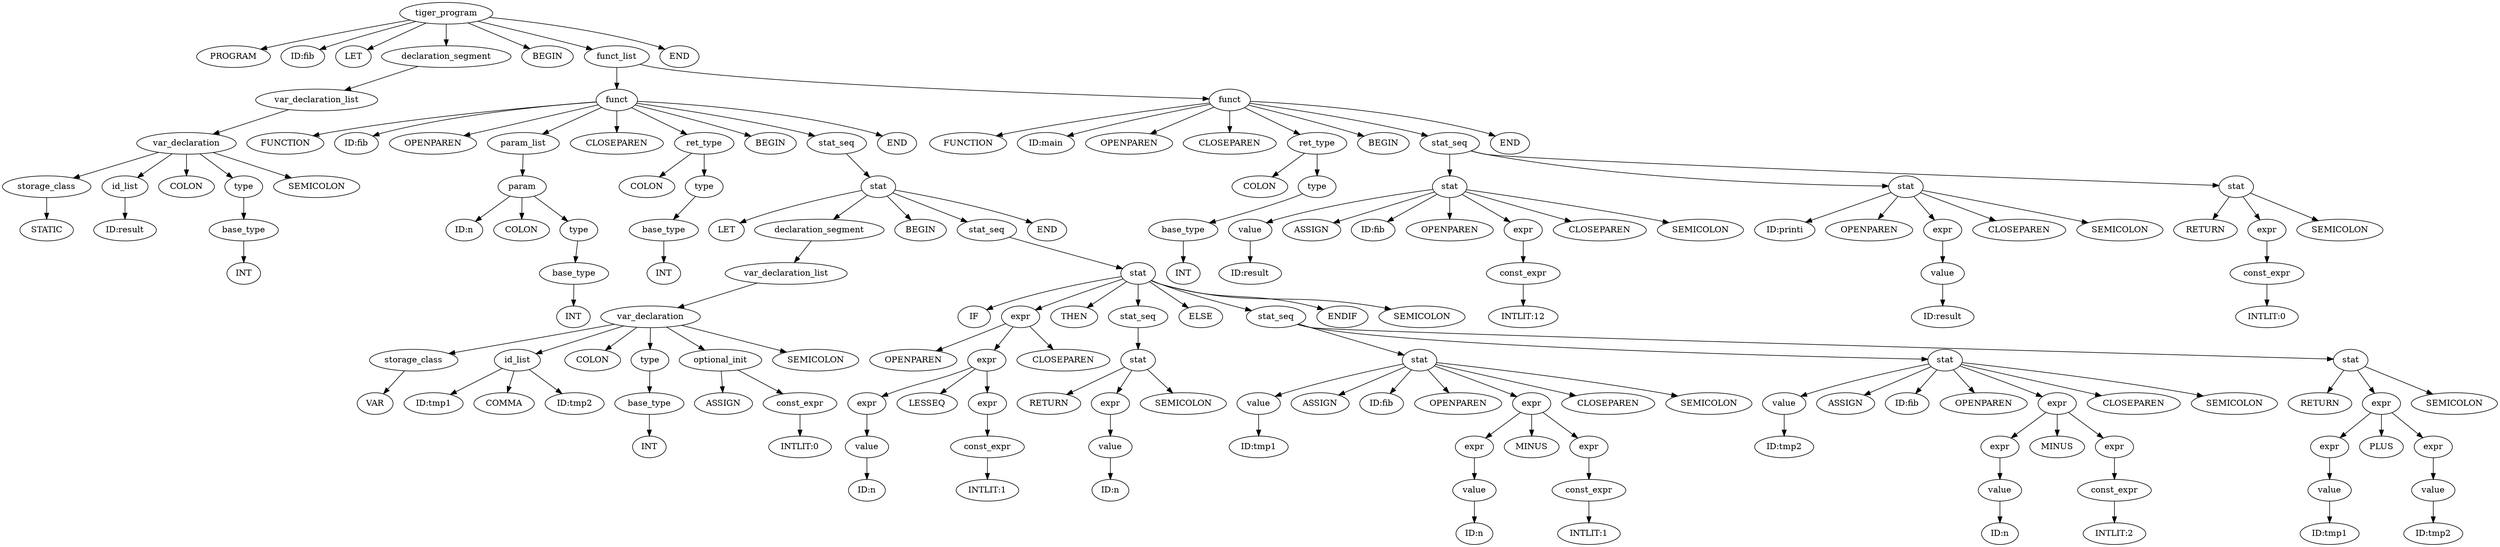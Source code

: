 strict digraph{ordering=out;
105553140001952[label="id_list"]
105553140002176[label="param_list"]
105553140002288[label="id_list"]
105553140002400[label="stat"]
105553140002512[label="stat"]
105553140002736[label="stat"]
105553140002848[label="stat"]
105553148428928[label="tiger_program"]
105553148429008[label="declaration_segment"]
105553148429168[label="var_declaration_list"]
105553148429248[label="var_declaration"]
105553148429408[label="storage_class"]
105553148429568[label="type"]
105553148429728[label="base_type"]
105553148429968[label="funct_list"]
105553148430048[label="funct"]
105553148430128[label="param"]
105553148430288[label="type"]
105553148430448[label="base_type"]
105553148430528[label="ret_type"]
105553148430688[label="type"]
105553148430848[label="base_type"]
105553148430928[label="stat_seq"]
105553148431248[label="stat"]
105553148431328[label="declaration_segment"]
105553148431488[label="var_declaration_list"]
105553148431568[label="var_declaration"]
105553148431728[label="storage_class"]
105553148431888[label="type"]
105553148432048[label="base_type"]
105553148432208[label="optional_init"]
105553148432368[label="const_expr"]
105553148432448[label="stat_seq"]
105553148433728[label="expr"]
105553148433888[label="stat"]
105553148434128[label="value"]
105553148434208[label="expr"]
105553148434288[label="expr"]
105553148434528[label="stat_seq"]
105553148434848[label="expr"]
105553148434928[label="const_expr"]
105553148435088[label="stat"]
105553148435168[label="expr"]
105553148435248[label="value"]
105553148435408[label="stat_seq"]
105553148435808[label="value"]
105553148435888[label="expr"]
105553148435968[label="value"]
105553148436128[label="expr"]
105553148436208[label="expr"]
105553148436368[label="const_expr"]
105553148436608[label="value"]
105553148436688[label="expr"]
105553148436848[label="value"]
105553148436928[label="expr"]
105553148437008[label="expr"]
105553148437168[label="const_expr"]
105553148437328[label="stat"]
105553148437408[label="expr"]
105553148437568[label="value"]
105553148437648[label="expr"]
105553148437728[label="expr"]
105553148437888[label="value"]
105553148437968[label="funct"]
105553148438048[label="ret_type"]
105553148438208[label="type"]
105553148438368[label="base_type"]
105553148438448[label="stat_seq"]
105553148438688[label="value"]
105553148438768[label="expr"]
105553148438928[label="const_expr"]
105553148439088[label="expr"]
105553148439248[label="value"]
105553148439408[label="stat"]
105553148439488[label="expr"]
105553148439648[label="const_expr"]
105553158918160[label="PROGRAM"]
105553158918224[label="ID:fib"]
105553158918288[label="LET"]
105553158918352[label="STATIC"]
105553158918480[label="ID:result"]
105553158918544[label="COLON"]
105553158918672[label="INT"]
105553158918800[label="SEMICOLON"]
105553158918928[label="BEGIN"]
105553158919056[label="FUNCTION"]
105553158919120[label="ID:fib"]
105553158919184[label="OPENPAREN"]
105553158919248[label="ID:n"]
105553158919312[label="COLON"]
105553158919376[label="INT"]
105553158919440[label="CLOSEPAREN"]
105553158919504[label="FUNCTION"]
105553158919568[label="COLON"]
105553158919632[label="INT"]
105553158919696[label="BEGIN"]
105553158919760[label="LET"]
105553158919824[label="VAR"]
105553158919888[label="ID:tmp1"]
105553158919952[label="COMMA"]
105553158920016[label="ID:tmp2"]
105553158920080[label="COLON"]
105553158920144[label="INT"]
105553158920272[label="ASSIGN"]
105553158920336[label="INTLIT:0"]
105553158920400[label="SEMICOLON"]
105553158920464[label="BEGIN"]
105553158920528[label="ID:n"]
105553158920592[label="OPENPAREN"]
105553158920656[label="IF"]
105553158920720[label="RETURN"]
105553158920784[label="CLOSEPAREN"]
105553158920848[label="THEN"]
105553158920912[label="ELSE"]
105553158920976[label="ID:n"]
105553158921040[label="SEMICOLON"]
105553158921488[label="LESSEQ"]
105553158921552[label="INTLIT:1"]
105553158921680[label="CLOSEPAREN"]
105553158921744[label="SEMICOLON"]
105553158921808[label="ID:fib"]
105553158921872[label="ID:tmp2"]
105553158921936[label="ASSIGN"]
105553158922128[label="ID:tmp1"]
105553158922256[label="ASSIGN"]
105553158922320[label="ID:fib"]
105553158922384[label="OPENPAREN"]
105553158922448[label="ID:n"]
105553158922512[label="MINUS"]
105553158922576[label="INTLIT:1"]
105553158923024[label="OPENPAREN"]
105553158923088[label="ID:n"]
105553158923152[label="MINUS"]
105553158923216[label="INTLIT:2"]
105553158923344[label="CLOSEPAREN"]
105553158923408[label="SEMICOLON"]
105553158923472[label="RETURN"]
105553158923536[label="ID:tmp1"]
105553158923600[label="PLUS"]
105553158923664[label="ID:tmp2"]
105553158923728[label="SEMICOLON"]
105553158923792[label="ENDIF"]
105553158923856[label="SEMICOLON"]
105553158923920[label="END"]
105553158924048[label="END"]
105553158924112[label="ID:main"]
105553158924176[label="OPENPAREN"]
105553158924240[label="CLOSEPAREN"]
105553158924304[label="END"]
105553158924368[label="COLON"]
105553158924432[label="INT"]
105553158924496[label="BEGIN"]
105553158924560[label="ID:result"]
105553158924624[label="ASSIGN"]
105553158924688[label="ID:fib"]
105553158924752[label="OPENPAREN"]
105553158924816[label="INTLIT:12"]
105553158924944[label="CLOSEPAREN"]
105553158925008[label="SEMICOLON"]
105553158925072[label="ID:printi"]
105553158925136[label="OPENPAREN"]
105553158925200[label="ID:result"]
105553158925264[label="CLOSEPAREN"]
105553158925328[label="SEMICOLON"]
105553158925456[label="RETURN"]
105553158925520[label="INTLIT:0"]
105553158925584[label="SEMICOLON"]
105553158925648[label="END"]

105553148428928 -> 105553158918160
105553148428928 -> 105553158918224
105553148428928 -> 105553158918288
105553148428928 -> 105553148429008
105553148428928 -> 105553158918928
105553148428928 -> 105553148429968
105553148428928 -> 105553158924304
105553148429008 -> 105553148429168
105553148429168 -> 105553148429248
105553148429248 -> 105553148429408
105553148429248 -> 105553140001952
105553148429248 -> 105553158918544
105553148429248 -> 105553148429568
105553148429248 -> 105553158918800
105553148429408 -> 105553158918352
105553140001952 -> 105553158918480
105553148429568 -> 105553148429728
105553148429728 -> 105553158918672
105553148429968 -> 105553148430048
105553148429968 -> 105553148437968
105553148430048 -> 105553158919056
105553148430048 -> 105553158919120
105553148430048 -> 105553158919184
105553148430048 -> 105553140002176
105553148430048 -> 105553158919440
105553148430048 -> 105553148430528
105553148430048 -> 105553158919696
105553148430048 -> 105553148430928
105553148430048 -> 105553158924048
105553140002176 -> 105553148430128
105553148430128 -> 105553158919248
105553148430128 -> 105553158919312
105553148430128 -> 105553148430288
105553148430288 -> 105553148430448
105553148430448 -> 105553158919376
105553148430528 -> 105553158919568
105553148430528 -> 105553148430688
105553148430688 -> 105553148430848
105553148430848 -> 105553158919632
105553148430928 -> 105553148431248
105553148431248 -> 105553158919760
105553148431248 -> 105553148431328
105553148431248 -> 105553158920464
105553148431248 -> 105553148432448
105553148431248 -> 105553158923920
105553148431328 -> 105553148431488
105553148431488 -> 105553148431568
105553148431568 -> 105553148431728
105553148431568 -> 105553140002288
105553148431568 -> 105553158920080
105553148431568 -> 105553148431888
105553148431568 -> 105553148432208
105553148431568 -> 105553158920400
105553148431728 -> 105553158919824
105553140002288 -> 105553158919888
105553140002288 -> 105553158919952
105553140002288 -> 105553158920016
105553148431888 -> 105553148432048
105553148432048 -> 105553158920144
105553148432208 -> 105553158920272
105553148432208 -> 105553148432368
105553148432368 -> 105553158920336
105553148432448 -> 105553148433888
105553148433888 -> 105553158920656
105553148433888 -> 105553148433728
105553148433888 -> 105553158920848
105553148433888 -> 105553148434528
105553148433888 -> 105553158920912
105553148433888 -> 105553148435408
105553148433888 -> 105553158923792
105553148433888 -> 105553158923856
105553148433728 -> 105553158920592
105553148433728 -> 105553148434208
105553148433728 -> 105553158920784
105553148434208 -> 105553148434288
105553148434208 -> 105553158921488
105553148434208 -> 105553148434848
105553148434288 -> 105553148434128
105553148434128 -> 105553158920528
105553148434848 -> 105553148434928
105553148434928 -> 105553158921552
105553148434528 -> 105553148435088
105553148435088 -> 105553158920720
105553148435088 -> 105553148435168
105553148435088 -> 105553158921040
105553148435168 -> 105553148435248
105553148435248 -> 105553158920976
105553148435408 -> 105553140002400
105553148435408 -> 105553140002512
105553148435408 -> 105553148437328
105553140002400 -> 105553148435808
105553140002400 -> 105553158922256
105553140002400 -> 105553158922320
105553140002400 -> 105553158922384
105553140002400 -> 105553148436128
105553140002400 -> 105553158921680
105553140002400 -> 105553158921744
105553148435808 -> 105553158922128
105553148436128 -> 105553148435888
105553148436128 -> 105553158922512
105553148436128 -> 105553148436208
105553148435888 -> 105553148435968
105553148435968 -> 105553158922448
105553148436208 -> 105553148436368
105553148436368 -> 105553158922576
105553140002512 -> 105553148436608
105553140002512 -> 105553158921936
105553140002512 -> 105553158921808
105553140002512 -> 105553158923024
105553140002512 -> 105553148436928
105553140002512 -> 105553158923344
105553140002512 -> 105553158923408
105553148436608 -> 105553158921872
105553148436928 -> 105553148436688
105553148436928 -> 105553158923152
105553148436928 -> 105553148437008
105553148436688 -> 105553148436848
105553148436848 -> 105553158923088
105553148437008 -> 105553148437168
105553148437168 -> 105553158923216
105553148437328 -> 105553158923472
105553148437328 -> 105553148437648
105553148437328 -> 105553158923728
105553148437648 -> 105553148437408
105553148437648 -> 105553158923600
105553148437648 -> 105553148437728
105553148437408 -> 105553148437568
105553148437568 -> 105553158923536
105553148437728 -> 105553148437888
105553148437888 -> 105553158923664
105553148437968 -> 105553158919504
105553148437968 -> 105553158924112
105553148437968 -> 105553158924176
105553148437968 -> 105553158924240
105553148437968 -> 105553148438048
105553148437968 -> 105553158924496
105553148437968 -> 105553148438448
105553148437968 -> 105553158925648
105553148438048 -> 105553158924368
105553148438048 -> 105553148438208
105553148438208 -> 105553148438368
105553148438368 -> 105553158924432
105553148438448 -> 105553140002736
105553148438448 -> 105553140002848
105553148438448 -> 105553148439408
105553140002736 -> 105553148438688
105553140002736 -> 105553158924624
105553140002736 -> 105553158924688
105553140002736 -> 105553158924752
105553140002736 -> 105553148438768
105553140002736 -> 105553158924944
105553140002736 -> 105553158925008
105553148438688 -> 105553158924560
105553148438768 -> 105553148438928
105553148438928 -> 105553158924816
105553140002848 -> 105553158925072
105553140002848 -> 105553158925136
105553140002848 -> 105553148439088
105553140002848 -> 105553158925264
105553140002848 -> 105553158925328
105553148439088 -> 105553148439248
105553148439248 -> 105553158925200
105553148439408 -> 105553158925456
105553148439408 -> 105553148439488
105553148439408 -> 105553158925584
105553148439488 -> 105553148439648
105553148439648 -> 105553158925520
}
